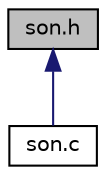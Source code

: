 digraph "son.h"
{
 // INTERACTIVE_SVG=YES
 // LATEX_PDF_SIZE
  edge [fontname="Helvetica",fontsize="10",labelfontname="Helvetica",labelfontsize="10"];
  node [fontname="Helvetica",fontsize="10",shape=record];
  Node1 [label="son.h",height=0.2,width=0.4,color="black", fillcolor="grey75", style="filled", fontcolor="black",tooltip="Son header file."];
  Node1 -> Node2 [dir="back",color="midnightblue",fontsize="10",style="solid",fontname="Helvetica"];
  Node2 [label="son.c",height=0.2,width=0.4,color="black", fillcolor="white", style="filled",URL="$son_8c.html",tooltip=" "];
}
